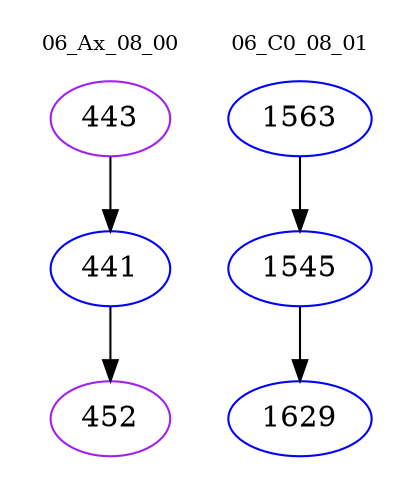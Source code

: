 digraph{
subgraph cluster_0 {
color = white
label = "06_Ax_08_00";
fontsize=10;
T0_443 [label="443", color="purple"]
T0_443 -> T0_441 [color="black"]
T0_441 [label="441", color="blue"]
T0_441 -> T0_452 [color="black"]
T0_452 [label="452", color="purple"]
}
subgraph cluster_1 {
color = white
label = "06_C0_08_01";
fontsize=10;
T1_1563 [label="1563", color="blue"]
T1_1563 -> T1_1545 [color="black"]
T1_1545 [label="1545", color="blue"]
T1_1545 -> T1_1629 [color="black"]
T1_1629 [label="1629", color="blue"]
}
}
